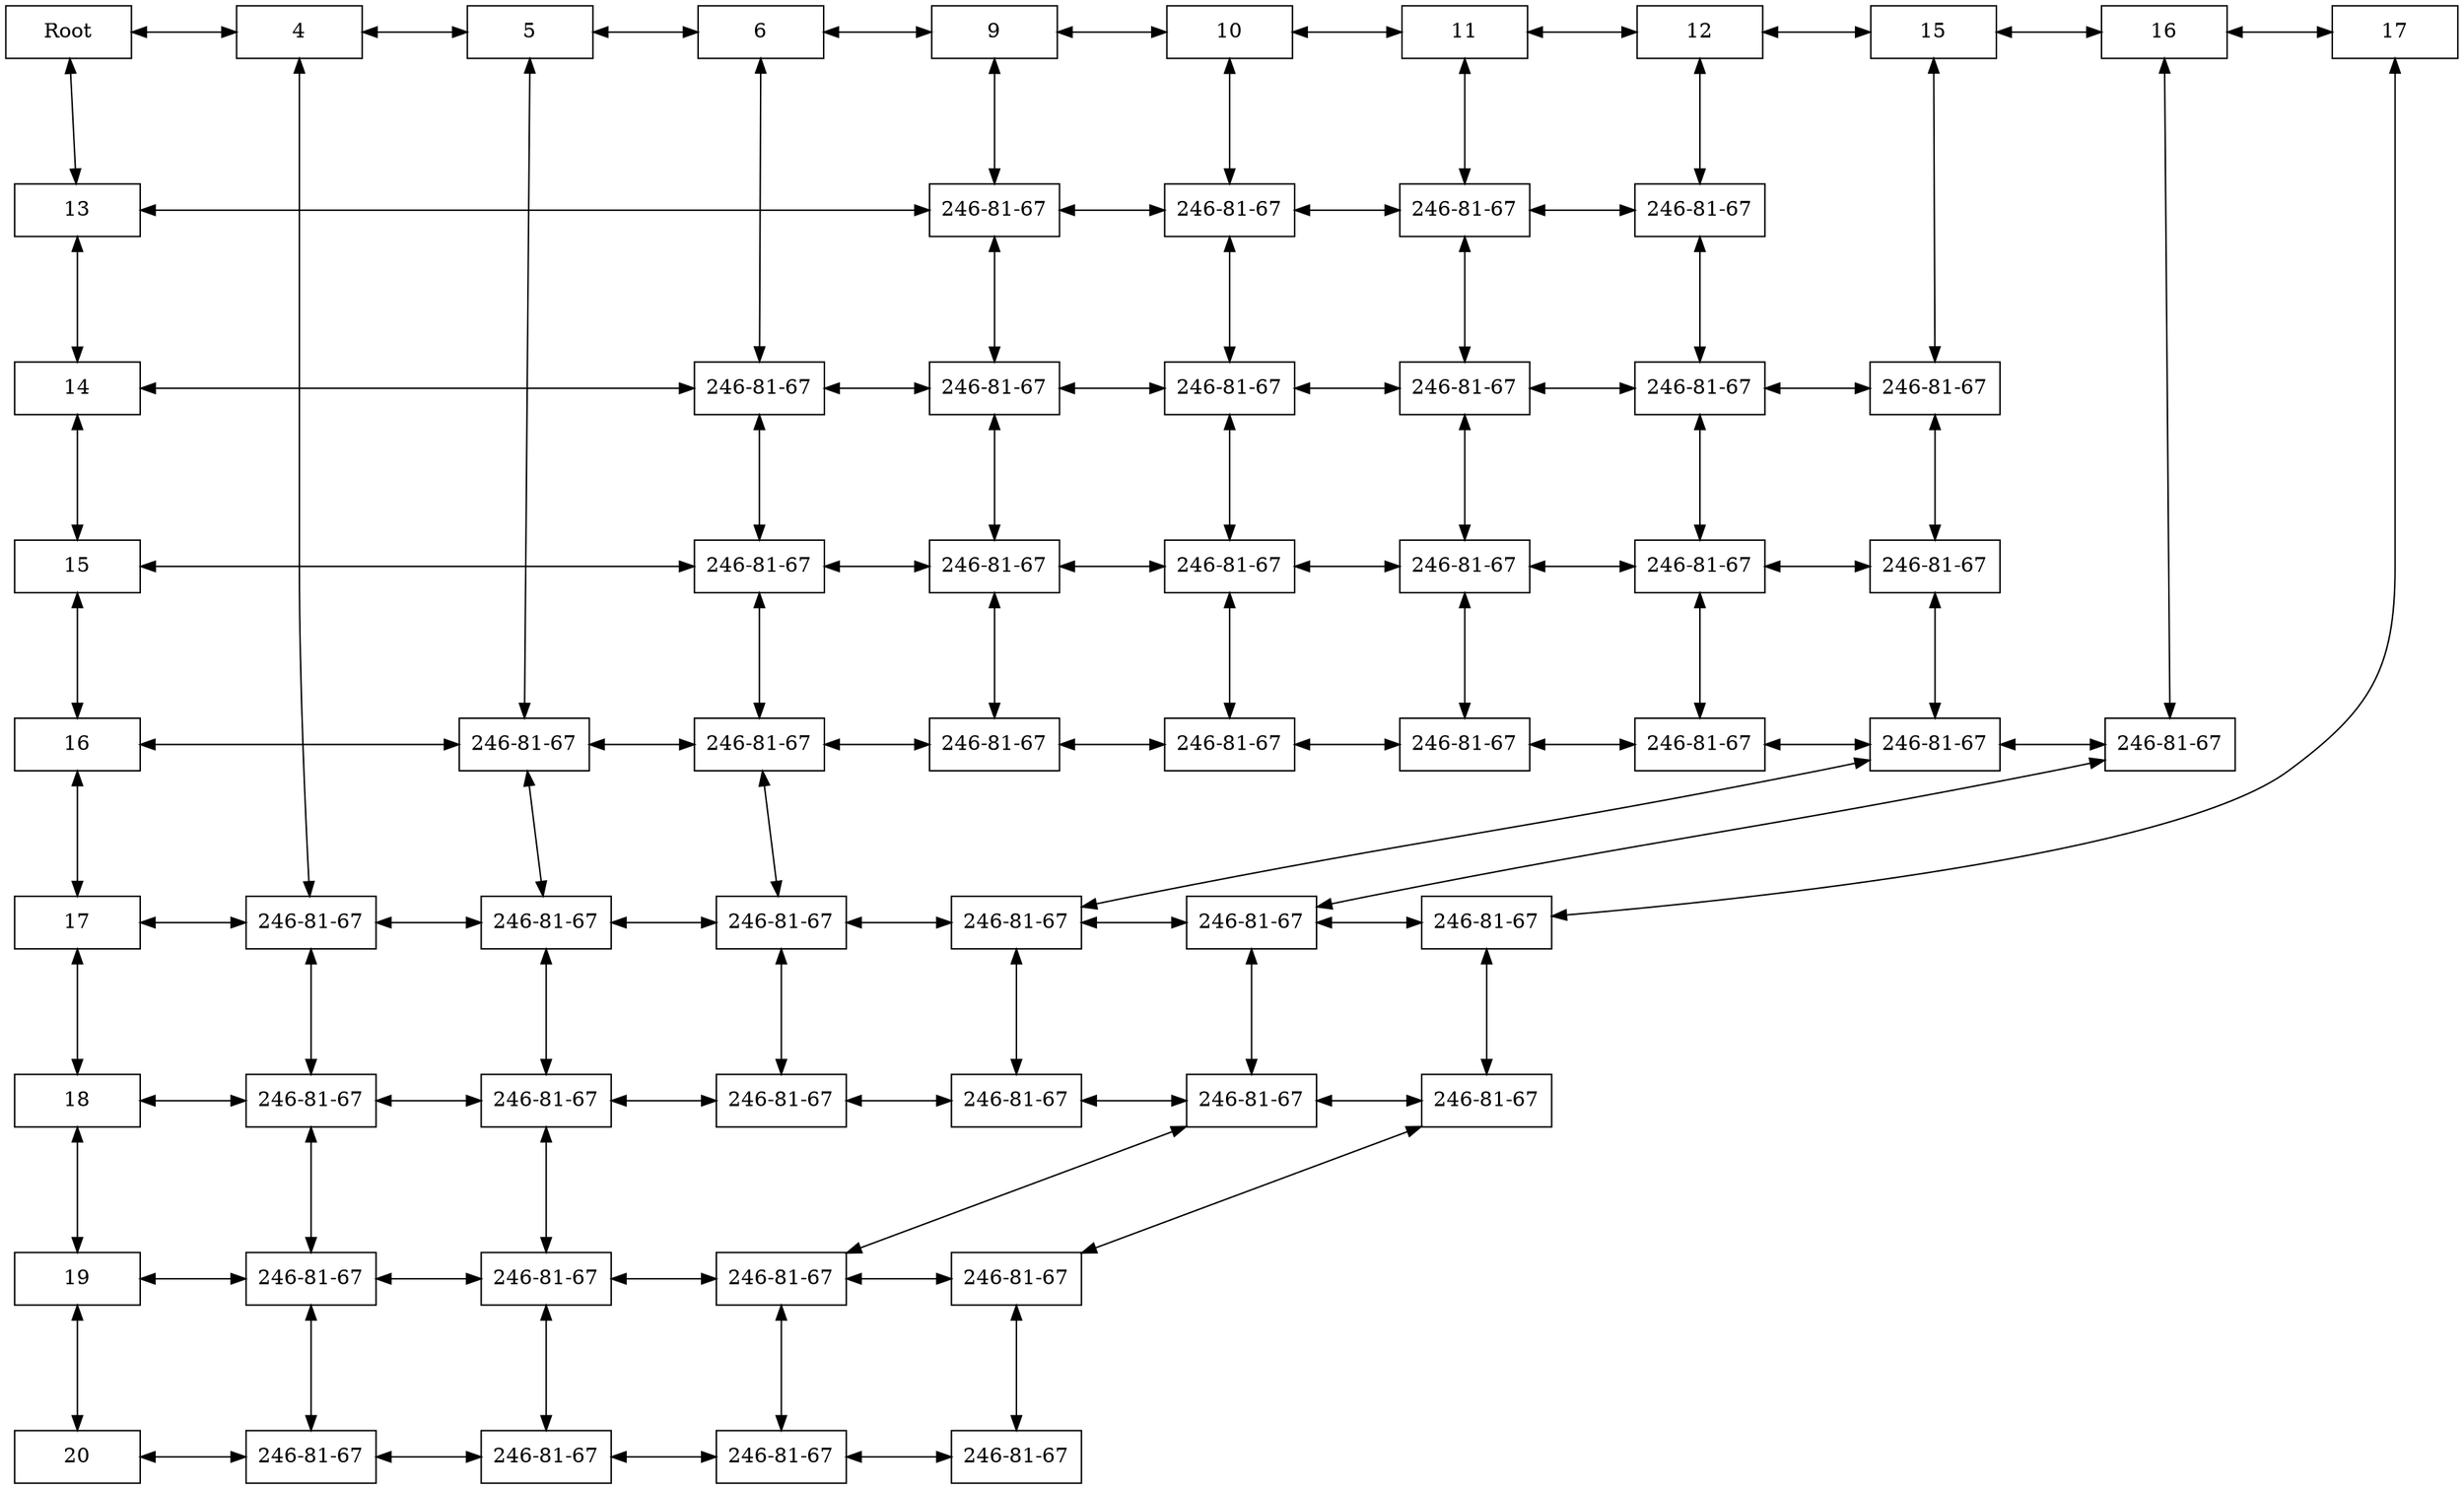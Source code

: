 digraph {
node [shape = rectangle, height=0.5, width=1.2];
graph [nodesep = 1];
rankdir=TB;
ranksep = "1.2 equally"
"0-0"[label="Root"];
"0-13"[label="13"];
"0-14"[label="14"];
"0-15"[label="15"];
"0-16"[label="16"];
"0-17"[label="17"];
"0-18"[label="18"];
"0-19"[label="19"];
"0-20"[label="20"];
"4-0"[label="4"];
"4-17"[label="246-81-67"];
"4-18"[label="246-81-67"];
"4-19"[label="246-81-67"];
"4-20"[label="246-81-67"];
"5-0"[label="5"];
"5-16"[label="246-81-67"];
"5-17"[label="246-81-67"];
"5-18"[label="246-81-67"];
"5-19"[label="246-81-67"];
"5-20"[label="246-81-67"];
"6-0"[label="6"];
"6-14"[label="246-81-67"];
"6-15"[label="246-81-67"];
"6-16"[label="246-81-67"];
"6-17"[label="246-81-67"];
"6-18"[label="246-81-67"];
"9-0"[label="9"];
"9-13"[label="246-81-67"];
"9-14"[label="246-81-67"];
"9-15"[label="246-81-67"];
"9-16"[label="246-81-67"];
"10-0"[label="10"];
"10-13"[label="246-81-67"];
"10-14"[label="246-81-67"];
"10-15"[label="246-81-67"];
"10-16"[label="246-81-67"];
"11-0"[label="11"];
"11-13"[label="246-81-67"];
"11-14"[label="246-81-67"];
"11-15"[label="246-81-67"];
"11-16"[label="246-81-67"];
"12-0"[label="12"];
"12-13"[label="246-81-67"];
"12-14"[label="246-81-67"];
"12-15"[label="246-81-67"];
"12-16"[label="246-81-67"];
"15-0"[label="15"];
"15-14"[label="246-81-67"];
"15-15"[label="246-81-67"];
"15-16"[label="246-81-67"];
"15-17"[label="246-81-67"];
"15-18"[label="246-81-67"];
"16-0"[label="16"];
"16-16"[label="246-81-67"];
"16-17"[label="246-81-67"];
"16-18"[label="246-81-67"];
"16-19"[label="246-81-67"];
"16-20"[label="246-81-67"];
"17-0"[label="17"];
"17-17"[label="246-81-67"];
"17-18"[label="246-81-67"];
"17-19"[label="246-81-67"];
"17-20"[label="246-81-67"];
"0-0"->"4-0"[dir=both];
"0-0"->"0-13"[dir=both];
"0-13"->"9-13"[dir=both];
"0-13"->"0-14"[dir=both];
"0-14"->"6-14"[dir=both];
"0-14"->"0-15"[dir=both];
"0-15"->"6-15"[dir=both];
"0-15"->"0-16"[dir=both];
"0-16"->"5-16"[dir=both];
"0-16"->"0-17"[dir=both];
"0-17"->"4-17"[dir=both];
"0-17"->"0-18"[dir=both];
"0-18"->"4-18"[dir=both];
"0-18"->"0-19"[dir=both];
"0-19"->"4-19"[dir=both];
"0-19"->"0-20"[dir=both];
"0-20"->"4-20"[dir=both];
"4-0"->"5-0"[dir=both];
"4-0"->"4-17"[dir=both];
"4-17"->"5-17"[dir=both];
"4-17"->"4-18"[dir=both];
"4-18"->"5-18"[dir=both];
"4-18"->"4-19"[dir=both];
"4-19"->"5-19"[dir=both];
"4-19"->"4-20"[dir=both];
"4-20"->"5-20"[dir=both];
"5-0"->"6-0"[dir=both];
"5-0"->"5-16"[dir=both];
"5-16"->"6-16"[dir=both];
"5-16"->"5-17"[dir=both];
"5-17"->"6-17"[dir=both];
"5-17"->"5-18"[dir=both];
"5-18"->"6-18"[dir=both];
"5-18"->"5-19"[dir=both];
"5-19"->"16-19"[dir=both];
"5-19"->"5-20"[dir=both];
"5-20"->"16-20"[dir=both];
"6-0"->"9-0"[dir=both];
"6-0"->"6-14"[dir=both];
"6-14"->"9-14"[dir=both];
"6-14"->"6-15"[dir=both];
"6-15"->"9-15"[dir=both];
"6-15"->"6-16"[dir=both];
"6-16"->"9-16"[dir=both];
"6-16"->"6-17"[dir=both];
"6-17"->"15-17"[dir=both];
"6-17"->"6-18"[dir=both];
"6-18"->"15-18"[dir=both];
"9-0"->"10-0"[dir=both];
"9-0"->"9-13"[dir=both];
"9-13"->"10-13"[dir=both];
"9-13"->"9-14"[dir=both];
"9-14"->"10-14"[dir=both];
"9-14"->"9-15"[dir=both];
"9-15"->"10-15"[dir=both];
"9-15"->"9-16"[dir=both];
"9-16"->"10-16"[dir=both];
"10-0"->"11-0"[dir=both];
"10-0"->"10-13"[dir=both];
"10-13"->"11-13"[dir=both];
"10-13"->"10-14"[dir=both];
"10-14"->"11-14"[dir=both];
"10-14"->"10-15"[dir=both];
"10-15"->"11-15"[dir=both];
"10-15"->"10-16"[dir=both];
"10-16"->"11-16"[dir=both];
"11-0"->"12-0"[dir=both];
"11-0"->"11-13"[dir=both];
"11-13"->"12-13"[dir=both];
"11-13"->"11-14"[dir=both];
"11-14"->"12-14"[dir=both];
"11-14"->"11-15"[dir=both];
"11-15"->"12-15"[dir=both];
"11-15"->"11-16"[dir=both];
"11-16"->"12-16"[dir=both];
"12-0"->"15-0"[dir=both];
"12-0"->"12-13"[dir=both];
"12-13"->"12-14"[dir=both];
"12-14"->"15-14"[dir=both];
"12-14"->"12-15"[dir=both];
"12-15"->"15-15"[dir=both];
"12-15"->"12-16"[dir=both];
"12-16"->"15-16"[dir=both];
"15-0"->"16-0"[dir=both];
"15-0"->"15-14"[dir=both];
"15-14"->"15-15"[dir=both];
"15-15"->"15-16"[dir=both];
"15-16"->"16-16"[dir=both];
"15-16"->"15-17"[dir=both];
"15-17"->"16-17"[dir=both];
"15-17"->"15-18"[dir=both];
"15-18"->"16-18"[dir=both];
"16-0"->"17-0"[dir=both];
"16-0"->"16-16"[dir=both];
"16-16"->"16-17"[dir=both];
"16-17"->"17-17"[dir=both];
"16-17"->"16-18"[dir=both];
"16-18"->"17-18"[dir=both];
"16-18"->"16-19"[dir=both];
"16-19"->"17-19"[dir=both];
"16-19"->"16-20"[dir=both];
"16-20"->"17-20"[dir=both];
"17-0"->"17-17"[dir=both];
"17-17"->"17-18"[dir=both];
"17-18"->"17-19"[dir=both];
"17-19"->"17-20"[dir=both];
{ rank=same; "0-0" "4-0" "5-0" "6-0" "9-0" "10-0" "11-0" "12-0" "15-0" "16-0" "17-0" };
{ rank=same; "0-13" "9-13" "10-13" "11-13" "12-13" };
{ rank=same; "0-14" "6-14" "9-14" "10-14" "11-14" "12-14" "15-14" };
{ rank=same; "0-15" "6-15" "9-15" "10-15" "11-15" "12-15" "15-15" };
{ rank=same; "0-16" "5-16" "6-16" "9-16" "10-16" "11-16" "12-16" "15-16" "16-16" };
{ rank=same; "0-17" "4-17" "5-17" "6-17" "15-17" "16-17" "17-17" };
{ rank=same; "0-18" "4-18" "5-18" "6-18" "15-18" "16-18" "17-18" };
{ rank=same; "0-19" "4-19" "5-19" "16-19" "17-19" };
{ rank=same; "0-20" "4-20" "5-20" "16-20" "17-20" };
}